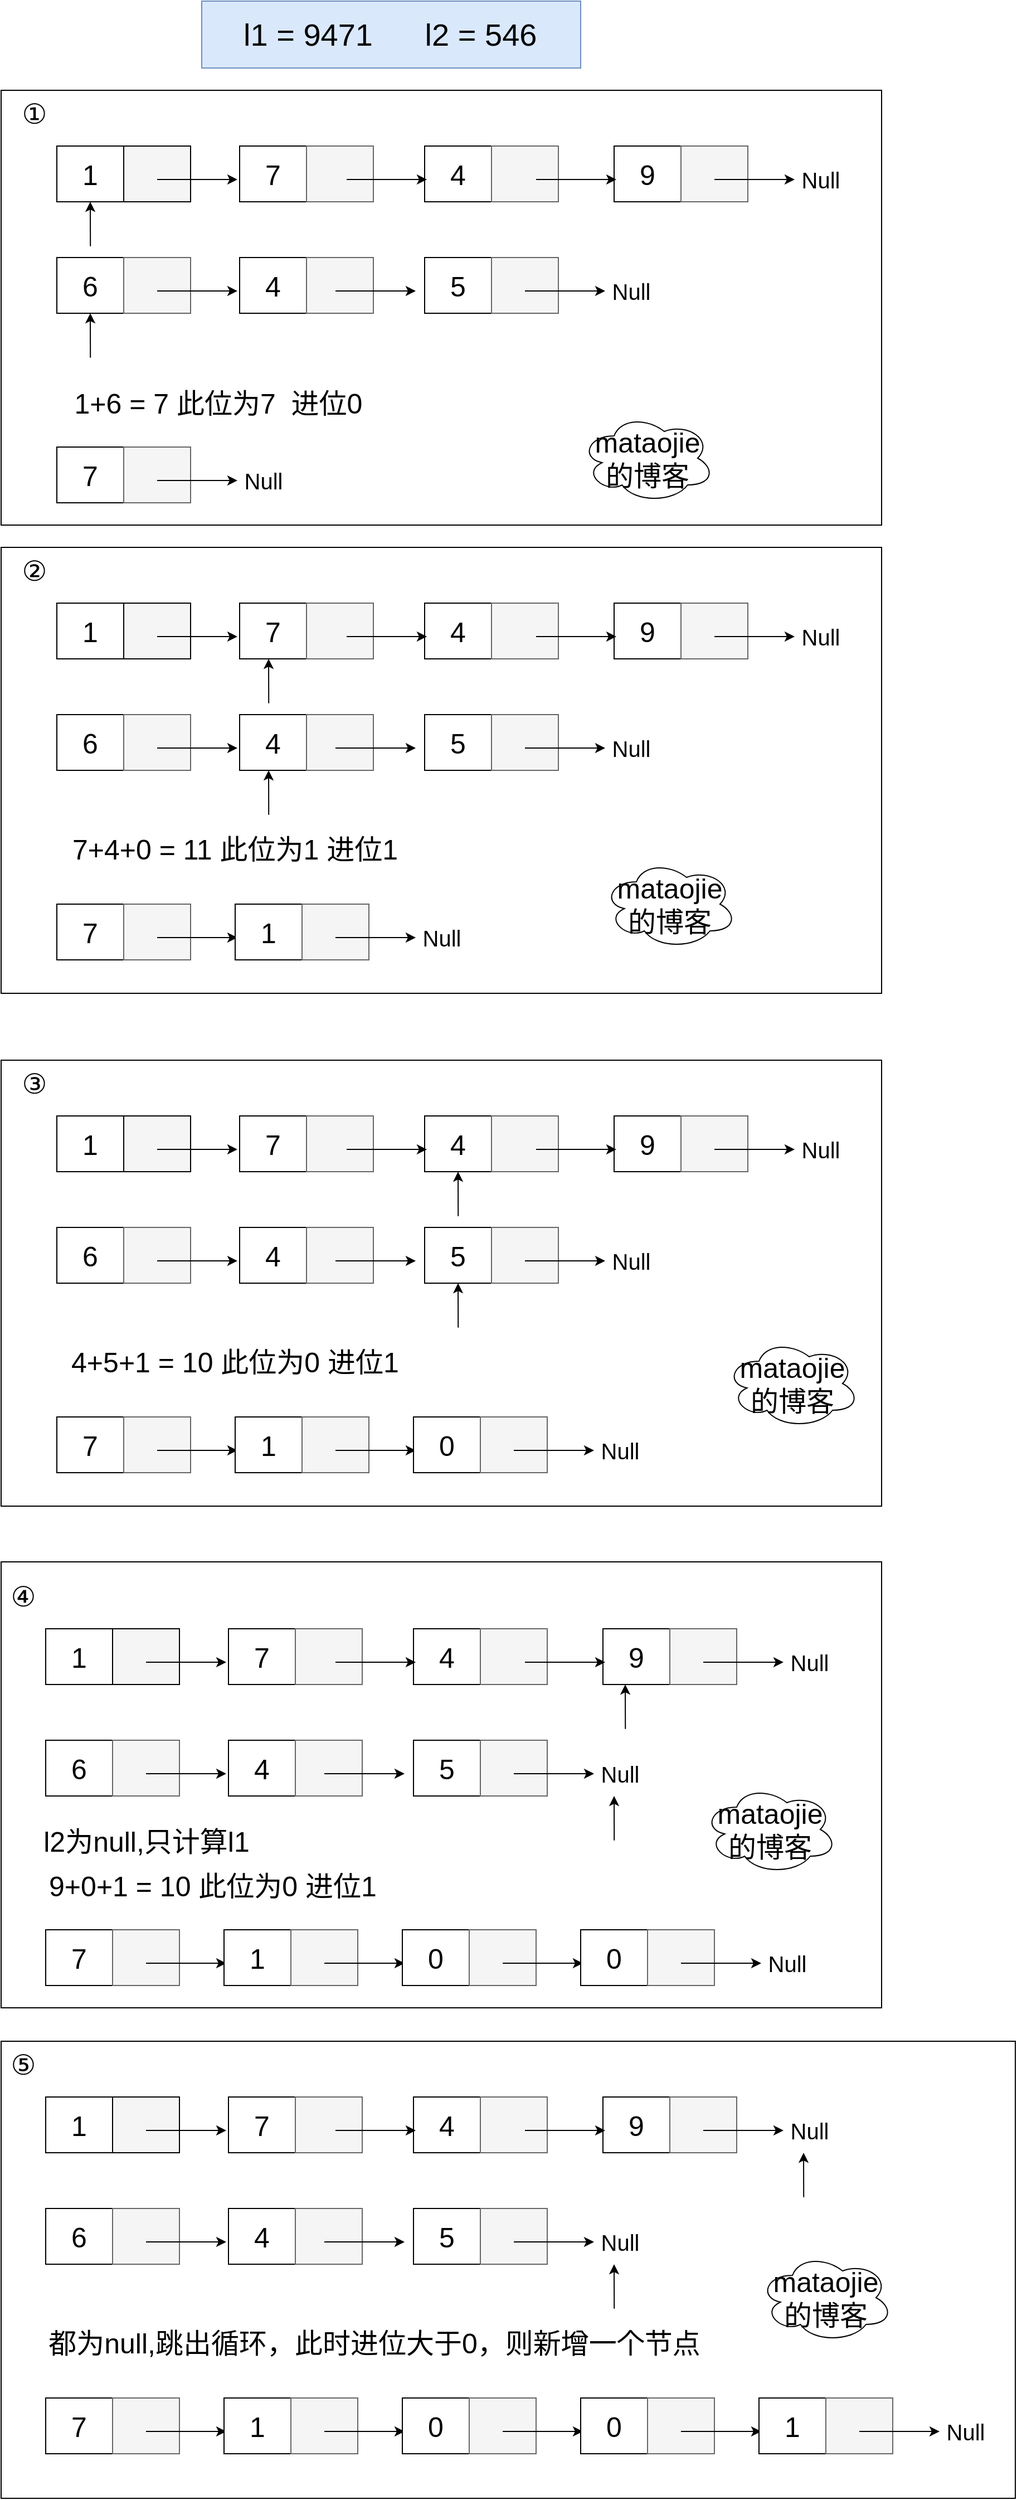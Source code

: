 <mxfile version="15.3.8" type="device"><diagram id="4VZhQ9QQy2EYU99BAOE1" name="第 1 页"><mxGraphModel dx="1733" dy="987" grid="1" gridSize="10" guides="0" tooltips="1" connect="0" arrows="0" fold="1" page="1" pageScale="1" pageWidth="827" pageHeight="1169" math="0" shadow="0"><root><mxCell id="0"/><mxCell id="1" parent="0"/><mxCell id="pgHsx_4q1fs9f4f20oU_-303" value="" style="rounded=0;whiteSpace=wrap;html=1;shadow=0;fontSize=25;strokeColor=#6c8ebf;fillColor=#dae8fc;" vertex="1" parent="1"><mxGeometry x="260" y="70" width="340" height="60" as="geometry"/></mxCell><mxCell id="pgHsx_4q1fs9f4f20oU_-301" value="" style="rounded=0;whiteSpace=wrap;html=1;shadow=0;fontSize=25;strokeColor=default;" vertex="1" parent="1"><mxGeometry x="80" y="1900" width="910" height="410" as="geometry"/></mxCell><mxCell id="pgHsx_4q1fs9f4f20oU_-300" value="" style="rounded=0;whiteSpace=wrap;html=1;shadow=0;fontSize=25;strokeColor=default;" vertex="1" parent="1"><mxGeometry x="80" y="1470" width="790" height="400" as="geometry"/></mxCell><mxCell id="pgHsx_4q1fs9f4f20oU_-298" value="" style="rounded=0;whiteSpace=wrap;html=1;shadow=0;fontSize=25;strokeColor=default;" vertex="1" parent="1"><mxGeometry x="80" y="1020" width="790" height="400" as="geometry"/></mxCell><mxCell id="pgHsx_4q1fs9f4f20oU_-297" value="" style="rounded=0;whiteSpace=wrap;html=1;shadow=0;fontSize=25;strokeColor=default;" vertex="1" parent="1"><mxGeometry x="80" y="560" width="790" height="400" as="geometry"/></mxCell><mxCell id="pgHsx_4q1fs9f4f20oU_-296" value="" style="rounded=0;whiteSpace=wrap;html=1;shadow=0;fontSize=25;strokeColor=default;" vertex="1" parent="1"><mxGeometry x="80" y="150" width="790" height="390" as="geometry"/></mxCell><mxCell id="pgHsx_4q1fs9f4f20oU_-2" value="" style="rounded=0;whiteSpace=wrap;html=1;fillColor=#f5f5f5;strokeColor=default;fontColor=#333333;shadow=0;fontSize=25;" vertex="1" parent="1"><mxGeometry x="190" y="200" width="60" height="50" as="geometry"/></mxCell><mxCell id="pgHsx_4q1fs9f4f20oU_-1" value="1" style="rounded=0;whiteSpace=wrap;html=1;fontSize=25;" vertex="1" parent="1"><mxGeometry x="130" y="200" width="60" height="50" as="geometry"/></mxCell><mxCell id="pgHsx_4q1fs9f4f20oU_-5" value="4" style="rounded=0;whiteSpace=wrap;html=1;fontSize=25;" vertex="1" parent="1"><mxGeometry x="460" y="200" width="60" height="50" as="geometry"/></mxCell><mxCell id="pgHsx_4q1fs9f4f20oU_-6" value="" style="rounded=0;whiteSpace=wrap;html=1;fillColor=#f5f5f5;strokeColor=#666666;fontColor=#333333;fontSize=25;" vertex="1" parent="1"><mxGeometry x="520" y="200" width="60" height="50" as="geometry"/></mxCell><mxCell id="pgHsx_4q1fs9f4f20oU_-7" value="7" style="rounded=0;whiteSpace=wrap;html=1;fontSize=25;" vertex="1" parent="1"><mxGeometry x="294" y="200" width="60" height="50" as="geometry"/></mxCell><mxCell id="pgHsx_4q1fs9f4f20oU_-8" value="" style="rounded=0;whiteSpace=wrap;html=1;fillColor=#f5f5f5;strokeColor=#666666;fontColor=#333333;fontSize=25;" vertex="1" parent="1"><mxGeometry x="354" y="200" width="60" height="50" as="geometry"/></mxCell><mxCell id="pgHsx_4q1fs9f4f20oU_-9" value="6" style="rounded=0;whiteSpace=wrap;html=1;fontSize=25;" vertex="1" parent="1"><mxGeometry x="130" y="300" width="60" height="50" as="geometry"/></mxCell><mxCell id="pgHsx_4q1fs9f4f20oU_-10" value="" style="rounded=0;whiteSpace=wrap;html=1;fillColor=#f5f5f5;strokeColor=#666666;fontColor=#333333;fontSize=25;" vertex="1" parent="1"><mxGeometry x="190" y="300" width="60" height="50" as="geometry"/></mxCell><mxCell id="pgHsx_4q1fs9f4f20oU_-11" value="4" style="rounded=0;whiteSpace=wrap;html=1;fontSize=25;" vertex="1" parent="1"><mxGeometry x="294" y="300" width="60" height="50" as="geometry"/></mxCell><mxCell id="pgHsx_4q1fs9f4f20oU_-12" value="" style="rounded=0;whiteSpace=wrap;html=1;fillColor=#f5f5f5;strokeColor=#666666;fontColor=#333333;fontSize=25;" vertex="1" parent="1"><mxGeometry x="354" y="300" width="60" height="50" as="geometry"/></mxCell><mxCell id="pgHsx_4q1fs9f4f20oU_-13" value="5" style="rounded=0;whiteSpace=wrap;html=1;fontSize=25;" vertex="1" parent="1"><mxGeometry x="460" y="300" width="60" height="50" as="geometry"/></mxCell><mxCell id="pgHsx_4q1fs9f4f20oU_-14" value="" style="rounded=0;whiteSpace=wrap;html=1;fillColor=#f5f5f5;strokeColor=#666666;fontColor=#333333;fontSize=25;" vertex="1" parent="1"><mxGeometry x="520" y="300" width="60" height="50" as="geometry"/></mxCell><mxCell id="pgHsx_4q1fs9f4f20oU_-15" value="&lt;font style=&quot;font-size: 25px&quot;&gt;9&lt;/font&gt;" style="rounded=0;whiteSpace=wrap;html=1;" vertex="1" parent="1"><mxGeometry x="630" y="200" width="60" height="50" as="geometry"/></mxCell><mxCell id="pgHsx_4q1fs9f4f20oU_-16" value="" style="rounded=0;whiteSpace=wrap;html=1;fillColor=#f5f5f5;strokeColor=#666666;fontColor=#333333;" vertex="1" parent="1"><mxGeometry x="690" y="200" width="60" height="50" as="geometry"/></mxCell><mxCell id="pgHsx_4q1fs9f4f20oU_-17" value="&lt;font style=&quot;font-size: 28px&quot;&gt;l1 = 9471&lt;/font&gt;" style="text;html=1;align=center;verticalAlign=middle;resizable=0;points=[];autosize=1;strokeColor=none;fillColor=none;" vertex="1" parent="1"><mxGeometry x="290" y="90" width="130" height="20" as="geometry"/></mxCell><mxCell id="pgHsx_4q1fs9f4f20oU_-18" value="&lt;font style=&quot;font-size: 28px&quot;&gt;l2 = 546&lt;/font&gt;" style="text;html=1;align=center;verticalAlign=middle;resizable=0;points=[];autosize=1;strokeColor=none;fillColor=none;" vertex="1" parent="1"><mxGeometry x="450" y="90" width="120" height="20" as="geometry"/></mxCell><mxCell id="pgHsx_4q1fs9f4f20oU_-24" value="" style="endArrow=classic;html=1;fontSize=25;" edge="1" parent="1"><mxGeometry width="50" height="50" relative="1" as="geometry"><mxPoint x="220" y="230" as="sourcePoint"/><mxPoint x="292" y="230" as="targetPoint"/><Array as="points"/></mxGeometry></mxCell><mxCell id="pgHsx_4q1fs9f4f20oU_-26" value="" style="endArrow=classic;html=1;fontSize=25;" edge="1" parent="1"><mxGeometry width="50" height="50" relative="1" as="geometry"><mxPoint x="390" y="230" as="sourcePoint"/><mxPoint x="462" y="230" as="targetPoint"/><Array as="points"/></mxGeometry></mxCell><mxCell id="pgHsx_4q1fs9f4f20oU_-27" value="" style="endArrow=classic;html=1;" edge="1" parent="1"><mxGeometry width="50" height="50" relative="1" as="geometry"><mxPoint x="560" y="230" as="sourcePoint"/><mxPoint x="632" y="230" as="targetPoint"/><Array as="points"/></mxGeometry></mxCell><mxCell id="pgHsx_4q1fs9f4f20oU_-29" value="" style="endArrow=classic;html=1;fontSize=25;" edge="1" parent="1"><mxGeometry width="50" height="50" relative="1" as="geometry"><mxPoint x="220" y="330" as="sourcePoint"/><mxPoint x="292" y="330" as="targetPoint"/><Array as="points"/></mxGeometry></mxCell><mxCell id="pgHsx_4q1fs9f4f20oU_-30" value="" style="endArrow=classic;html=1;fontSize=25;" edge="1" parent="1"><mxGeometry width="50" height="50" relative="1" as="geometry"><mxPoint x="380" y="330" as="sourcePoint"/><mxPoint x="452" y="330" as="targetPoint"/><Array as="points"/></mxGeometry></mxCell><mxCell id="pgHsx_4q1fs9f4f20oU_-31" value="" style="endArrow=classic;html=1;" edge="1" parent="1"><mxGeometry width="50" height="50" relative="1" as="geometry"><mxPoint x="720" y="230" as="sourcePoint"/><mxPoint x="792" y="230" as="targetPoint"/><Array as="points"/></mxGeometry></mxCell><mxCell id="pgHsx_4q1fs9f4f20oU_-32" value="" style="endArrow=classic;html=1;" edge="1" parent="1"><mxGeometry width="50" height="50" relative="1" as="geometry"><mxPoint x="550" y="330" as="sourcePoint"/><mxPoint x="622" y="330" as="targetPoint"/><Array as="points"/></mxGeometry></mxCell><mxCell id="pgHsx_4q1fs9f4f20oU_-33" value="&lt;span style=&quot;font-size: 20px&quot;&gt;Null&lt;/span&gt;" style="text;html=1;align=center;verticalAlign=middle;resizable=0;points=[];autosize=1;strokeColor=none;fillColor=none;" vertex="1" parent="1"><mxGeometry x="790" y="220" width="50" height="20" as="geometry"/></mxCell><mxCell id="pgHsx_4q1fs9f4f20oU_-34" value="&lt;span style=&quot;font-size: 20px&quot;&gt;Null&lt;/span&gt;" style="text;html=1;align=center;verticalAlign=middle;resizable=0;points=[];autosize=1;strokeColor=none;fillColor=none;" vertex="1" parent="1"><mxGeometry x="620" y="320" width="50" height="20" as="geometry"/></mxCell><mxCell id="pgHsx_4q1fs9f4f20oU_-89" value="①" style="text;html=1;strokeColor=none;fillColor=none;align=center;verticalAlign=middle;whiteSpace=wrap;rounded=0;shadow=0;fontSize=25;" vertex="1" parent="1"><mxGeometry x="90" y="160" width="40" height="20" as="geometry"/></mxCell><mxCell id="pgHsx_4q1fs9f4f20oU_-90" value="1+6 = 7 此位为7&amp;nbsp; 进位0" style="text;html=1;strokeColor=none;fillColor=none;align=center;verticalAlign=middle;whiteSpace=wrap;rounded=0;shadow=0;fontSize=25;" vertex="1" parent="1"><mxGeometry x="120" y="420" width="310" height="20" as="geometry"/></mxCell><mxCell id="pgHsx_4q1fs9f4f20oU_-95" value="&lt;span style=&quot;color: rgba(0 , 0 , 0 , 0) ; font-family: monospace ; font-size: 0px&quot;&gt;%3CmxGraphModel%3E%3Croot%3E%3CmxCell%20id%3D%220%22%2F%3E%3CmxCell%20id%3D%221%22%20parent%3D%220%22%2F%3E%3CmxCell%20id%3D%222%22%20value%3D%22%22%20style%3D%22endArrow%3Dclassic%3Bhtml%3D1%3BfontSize%3D25%3BentryX%3D0.398%3BentryY%3D1.002%3BentryDx%3D0%3BentryDy%3D0%3BentryPerimeter%3D0%3B%22%20edge%3D%221%22%20parent%3D%221%22%3E%3CmxGeometry%20width%3D%2250%22%20height%3D%2250%22%20relative%3D%221%22%20as%3D%22geometry%22%3E%3CmxPoint%20x%3D%22154%22%20y%3D%22290%22%20as%3D%22sourcePoint%22%2F%3E%3CmxPoint%20x%3D%22153.88%22%20y%3D%22250.1%22%20as%3D%22targetPoint%22%2F%3E%3CArray%20as%3D%22points%22%2F%3E%3C%2FmxGeometry%3E%3C%2FmxCell%3E%3C%2Froot%3E%3C%2FmxGraphModel%3E&lt;/span&gt;&lt;span style=&quot;color: rgba(0 , 0 , 0 , 0) ; font-family: monospace ; font-size: 0px&quot;&gt;%3CmxGraphModel%3E%3Croot%3E%3CmxCell%20id%3D%220%22%2F%3E%3CmxCell%20id%3D%221%22%20parent%3D%220%22%2F%3E%3CmxCell%20id%3D%222%22%20value%3D%22%22%20style%3D%22endArrow%3Dclassic%3Bhtml%3D1%3BfontSize%3D25%3BentryX%3D0.398%3BentryY%3D1.002%3BentryDx%3D0%3BentryDy%3D0%3BentryPerimeter%3D0%3B%22%20edge%3D%221%22%20parent%3D%221%22%3E%3CmxGeometry%20width%3D%2250%22%20height%3D%2250%22%20relative%3D%221%22%20as%3D%22geometry%22%3E%3CmxPoint%20x%3D%22154%22%20y%3D%22290%22%20as%3D%22sourcePoint%22%2F%3E%3CmxPoint%20x%3D%22153.88%22%20y%3D%22250.1%22%20as%3D%22targetPoint%22%2F%3E%3CArray%20as%3D%22points%22%2F%3E%3C%2FmxGeometry%3E%3C%2FmxCell%3E%3C%2Froot%3E%3C%2FmxGraphModel%3E&lt;/span&gt;" style="text;html=1;align=center;verticalAlign=middle;resizable=0;points=[];autosize=1;strokeColor=none;fillColor=none;fontSize=25;" vertex="1" parent="1"><mxGeometry x="210" y="770" width="20" height="40" as="geometry"/></mxCell><mxCell id="pgHsx_4q1fs9f4f20oU_-96" value="" style="endArrow=classic;html=1;fontSize=25;entryX=0.398;entryY=1.002;entryDx=0;entryDy=0;entryPerimeter=0;" edge="1" parent="1"><mxGeometry width="50" height="50" relative="1" as="geometry"><mxPoint x="160.12" y="389.9" as="sourcePoint"/><mxPoint x="160.0" y="350.0" as="targetPoint"/><Array as="points"/></mxGeometry></mxCell><mxCell id="pgHsx_4q1fs9f4f20oU_-97" value="" style="endArrow=classic;html=1;fontSize=25;entryX=0.398;entryY=1.002;entryDx=0;entryDy=0;entryPerimeter=0;" edge="1" parent="1"><mxGeometry width="50" height="50" relative="1" as="geometry"><mxPoint x="160.12" y="289.9" as="sourcePoint"/><mxPoint x="160.0" y="250.0" as="targetPoint"/><Array as="points"/></mxGeometry></mxCell><mxCell id="pgHsx_4q1fs9f4f20oU_-98" value="7" style="rounded=0;whiteSpace=wrap;html=1;shadow=0;fontSize=25;strokeColor=default;" vertex="1" parent="1"><mxGeometry x="130" y="470" width="60" height="50" as="geometry"/></mxCell><mxCell id="pgHsx_4q1fs9f4f20oU_-99" value="" style="rounded=0;whiteSpace=wrap;html=1;fillColor=#f5f5f5;strokeColor=#666666;fontColor=#333333;shadow=0;fontSize=25;" vertex="1" parent="1"><mxGeometry x="190" y="470" width="60" height="50" as="geometry"/></mxCell><mxCell id="pgHsx_4q1fs9f4f20oU_-100" value="" style="endArrow=classic;html=1;fontSize=25;" edge="1" parent="1"><mxGeometry width="50" height="50" relative="1" as="geometry"><mxPoint x="220.0" y="500" as="sourcePoint"/><mxPoint x="292" y="500" as="targetPoint"/><Array as="points"/></mxGeometry></mxCell><mxCell id="pgHsx_4q1fs9f4f20oU_-101" value="&lt;span style=&quot;font-size: 20px&quot;&gt;Null&lt;/span&gt;" style="text;html=1;align=center;verticalAlign=middle;resizable=0;points=[];autosize=1;strokeColor=none;fillColor=none;" vertex="1" parent="1"><mxGeometry x="290" y="490" width="50" height="20" as="geometry"/></mxCell><mxCell id="pgHsx_4q1fs9f4f20oU_-134" value="" style="rounded=0;whiteSpace=wrap;html=1;fillColor=#f5f5f5;strokeColor=default;fontColor=#333333;shadow=0;fontSize=25;" vertex="1" parent="1"><mxGeometry x="190" y="610" width="60" height="50" as="geometry"/></mxCell><mxCell id="pgHsx_4q1fs9f4f20oU_-135" value="1" style="rounded=0;whiteSpace=wrap;html=1;fontSize=25;" vertex="1" parent="1"><mxGeometry x="130" y="610" width="60" height="50" as="geometry"/></mxCell><mxCell id="pgHsx_4q1fs9f4f20oU_-136" value="4" style="rounded=0;whiteSpace=wrap;html=1;fontSize=25;" vertex="1" parent="1"><mxGeometry x="460" y="610" width="60" height="50" as="geometry"/></mxCell><mxCell id="pgHsx_4q1fs9f4f20oU_-137" value="" style="rounded=0;whiteSpace=wrap;html=1;fillColor=#f5f5f5;strokeColor=#666666;fontColor=#333333;fontSize=25;" vertex="1" parent="1"><mxGeometry x="520" y="610" width="60" height="50" as="geometry"/></mxCell><mxCell id="pgHsx_4q1fs9f4f20oU_-138" value="7" style="rounded=0;whiteSpace=wrap;html=1;fontSize=25;" vertex="1" parent="1"><mxGeometry x="294" y="610" width="60" height="50" as="geometry"/></mxCell><mxCell id="pgHsx_4q1fs9f4f20oU_-139" value="" style="rounded=0;whiteSpace=wrap;html=1;fillColor=#f5f5f5;strokeColor=#666666;fontColor=#333333;fontSize=25;" vertex="1" parent="1"><mxGeometry x="354" y="610" width="60" height="50" as="geometry"/></mxCell><mxCell id="pgHsx_4q1fs9f4f20oU_-140" value="6" style="rounded=0;whiteSpace=wrap;html=1;fontSize=25;" vertex="1" parent="1"><mxGeometry x="130" y="710" width="60" height="50" as="geometry"/></mxCell><mxCell id="pgHsx_4q1fs9f4f20oU_-141" value="" style="rounded=0;whiteSpace=wrap;html=1;fillColor=#f5f5f5;strokeColor=#666666;fontColor=#333333;fontSize=25;" vertex="1" parent="1"><mxGeometry x="190" y="710" width="60" height="50" as="geometry"/></mxCell><mxCell id="pgHsx_4q1fs9f4f20oU_-142" value="4" style="rounded=0;whiteSpace=wrap;html=1;fontSize=25;" vertex="1" parent="1"><mxGeometry x="294" y="710" width="60" height="50" as="geometry"/></mxCell><mxCell id="pgHsx_4q1fs9f4f20oU_-143" value="" style="rounded=0;whiteSpace=wrap;html=1;fillColor=#f5f5f5;strokeColor=#666666;fontColor=#333333;fontSize=25;" vertex="1" parent="1"><mxGeometry x="354" y="710" width="60" height="50" as="geometry"/></mxCell><mxCell id="pgHsx_4q1fs9f4f20oU_-144" value="5" style="rounded=0;whiteSpace=wrap;html=1;fontSize=25;" vertex="1" parent="1"><mxGeometry x="460" y="710" width="60" height="50" as="geometry"/></mxCell><mxCell id="pgHsx_4q1fs9f4f20oU_-145" value="" style="rounded=0;whiteSpace=wrap;html=1;fillColor=#f5f5f5;strokeColor=#666666;fontColor=#333333;fontSize=25;" vertex="1" parent="1"><mxGeometry x="520" y="710" width="60" height="50" as="geometry"/></mxCell><mxCell id="pgHsx_4q1fs9f4f20oU_-146" value="&lt;font style=&quot;font-size: 25px&quot;&gt;9&lt;/font&gt;" style="rounded=0;whiteSpace=wrap;html=1;" vertex="1" parent="1"><mxGeometry x="630" y="610" width="60" height="50" as="geometry"/></mxCell><mxCell id="pgHsx_4q1fs9f4f20oU_-147" value="" style="rounded=0;whiteSpace=wrap;html=1;fillColor=#f5f5f5;strokeColor=#666666;fontColor=#333333;" vertex="1" parent="1"><mxGeometry x="690" y="610" width="60" height="50" as="geometry"/></mxCell><mxCell id="pgHsx_4q1fs9f4f20oU_-148" value="" style="endArrow=classic;html=1;fontSize=25;" edge="1" parent="1"><mxGeometry width="50" height="50" relative="1" as="geometry"><mxPoint x="220.0" y="640" as="sourcePoint"/><mxPoint x="292" y="640" as="targetPoint"/><Array as="points"/></mxGeometry></mxCell><mxCell id="pgHsx_4q1fs9f4f20oU_-149" value="" style="endArrow=classic;html=1;fontSize=25;" edge="1" parent="1"><mxGeometry width="50" height="50" relative="1" as="geometry"><mxPoint x="390.0" y="640" as="sourcePoint"/><mxPoint x="462" y="640" as="targetPoint"/><Array as="points"/></mxGeometry></mxCell><mxCell id="pgHsx_4q1fs9f4f20oU_-150" value="" style="endArrow=classic;html=1;" edge="1" parent="1"><mxGeometry width="50" height="50" relative="1" as="geometry"><mxPoint x="560.0" y="640" as="sourcePoint"/><mxPoint x="632" y="640" as="targetPoint"/><Array as="points"/></mxGeometry></mxCell><mxCell id="pgHsx_4q1fs9f4f20oU_-151" value="" style="endArrow=classic;html=1;fontSize=25;" edge="1" parent="1"><mxGeometry width="50" height="50" relative="1" as="geometry"><mxPoint x="220.0" y="740" as="sourcePoint"/><mxPoint x="292" y="740" as="targetPoint"/><Array as="points"/></mxGeometry></mxCell><mxCell id="pgHsx_4q1fs9f4f20oU_-152" value="" style="endArrow=classic;html=1;fontSize=25;" edge="1" parent="1"><mxGeometry width="50" height="50" relative="1" as="geometry"><mxPoint x="380.0" y="740" as="sourcePoint"/><mxPoint x="452" y="740" as="targetPoint"/><Array as="points"/></mxGeometry></mxCell><mxCell id="pgHsx_4q1fs9f4f20oU_-153" value="" style="endArrow=classic;html=1;" edge="1" parent="1"><mxGeometry width="50" height="50" relative="1" as="geometry"><mxPoint x="720" y="640" as="sourcePoint"/><mxPoint x="792" y="640" as="targetPoint"/><Array as="points"/></mxGeometry></mxCell><mxCell id="pgHsx_4q1fs9f4f20oU_-154" value="" style="endArrow=classic;html=1;" edge="1" parent="1"><mxGeometry width="50" height="50" relative="1" as="geometry"><mxPoint x="550.0" y="740" as="sourcePoint"/><mxPoint x="622" y="740" as="targetPoint"/><Array as="points"/></mxGeometry></mxCell><mxCell id="pgHsx_4q1fs9f4f20oU_-155" value="&lt;span style=&quot;font-size: 20px&quot;&gt;Null&lt;/span&gt;" style="text;html=1;align=center;verticalAlign=middle;resizable=0;points=[];autosize=1;strokeColor=none;fillColor=none;" vertex="1" parent="1"><mxGeometry x="790" y="630" width="50" height="20" as="geometry"/></mxCell><mxCell id="pgHsx_4q1fs9f4f20oU_-156" value="&lt;span style=&quot;font-size: 20px&quot;&gt;Null&lt;/span&gt;" style="text;html=1;align=center;verticalAlign=middle;resizable=0;points=[];autosize=1;strokeColor=none;fillColor=none;" vertex="1" parent="1"><mxGeometry x="620" y="730" width="50" height="20" as="geometry"/></mxCell><mxCell id="pgHsx_4q1fs9f4f20oU_-157" value="②" style="text;html=1;strokeColor=none;fillColor=none;align=center;verticalAlign=middle;whiteSpace=wrap;rounded=0;shadow=0;fontSize=25;" vertex="1" parent="1"><mxGeometry x="90" y="570" width="40" height="20" as="geometry"/></mxCell><mxCell id="pgHsx_4q1fs9f4f20oU_-158" value="7+4+0 = 11 此位为1 进位1" style="text;html=1;strokeColor=none;fillColor=none;align=center;verticalAlign=middle;whiteSpace=wrap;rounded=0;shadow=0;fontSize=25;" vertex="1" parent="1"><mxGeometry x="110" y="820" width="360" height="20" as="geometry"/></mxCell><mxCell id="pgHsx_4q1fs9f4f20oU_-159" value="" style="endArrow=classic;html=1;fontSize=25;entryX=0.398;entryY=1.002;entryDx=0;entryDy=0;entryPerimeter=0;" edge="1" parent="1"><mxGeometry width="50" height="50" relative="1" as="geometry"><mxPoint x="320.12" y="799.9" as="sourcePoint"/><mxPoint x="320.0" y="760" as="targetPoint"/><Array as="points"/></mxGeometry></mxCell><mxCell id="pgHsx_4q1fs9f4f20oU_-160" value="" style="endArrow=classic;html=1;fontSize=25;entryX=0.398;entryY=1.002;entryDx=0;entryDy=0;entryPerimeter=0;" edge="1" parent="1"><mxGeometry width="50" height="50" relative="1" as="geometry"><mxPoint x="320.12" y="699.9" as="sourcePoint"/><mxPoint x="320.0" y="660" as="targetPoint"/><Array as="points"/></mxGeometry></mxCell><mxCell id="pgHsx_4q1fs9f4f20oU_-161" value="7" style="rounded=0;whiteSpace=wrap;html=1;shadow=0;fontSize=25;strokeColor=default;" vertex="1" parent="1"><mxGeometry x="130" y="880" width="60" height="50" as="geometry"/></mxCell><mxCell id="pgHsx_4q1fs9f4f20oU_-162" value="" style="rounded=0;whiteSpace=wrap;html=1;fillColor=#f5f5f5;strokeColor=#666666;fontColor=#333333;shadow=0;fontSize=25;" vertex="1" parent="1"><mxGeometry x="190" y="880" width="60" height="50" as="geometry"/></mxCell><mxCell id="pgHsx_4q1fs9f4f20oU_-163" value="" style="endArrow=classic;html=1;fontSize=25;" edge="1" parent="1"><mxGeometry width="50" height="50" relative="1" as="geometry"><mxPoint x="220.0" y="910" as="sourcePoint"/><mxPoint x="292" y="910" as="targetPoint"/><Array as="points"/></mxGeometry></mxCell><mxCell id="pgHsx_4q1fs9f4f20oU_-165" value="1" style="rounded=0;whiteSpace=wrap;html=1;shadow=0;fontSize=25;strokeColor=default;" vertex="1" parent="1"><mxGeometry x="290" y="880" width="60" height="50" as="geometry"/></mxCell><mxCell id="pgHsx_4q1fs9f4f20oU_-166" value="" style="rounded=0;whiteSpace=wrap;html=1;fillColor=#f5f5f5;strokeColor=#666666;fontColor=#333333;shadow=0;fontSize=25;" vertex="1" parent="1"><mxGeometry x="350" y="880" width="60" height="50" as="geometry"/></mxCell><mxCell id="pgHsx_4q1fs9f4f20oU_-167" value="" style="endArrow=classic;html=1;" edge="1" parent="1"><mxGeometry width="50" height="50" relative="1" as="geometry"><mxPoint x="380" y="910.0" as="sourcePoint"/><mxPoint x="452" y="910.0" as="targetPoint"/><Array as="points"/></mxGeometry></mxCell><mxCell id="pgHsx_4q1fs9f4f20oU_-168" value="&lt;span style=&quot;font-size: 20px&quot;&gt;Null&lt;/span&gt;" style="text;html=1;align=center;verticalAlign=middle;resizable=0;points=[];autosize=1;strokeColor=none;fillColor=none;" vertex="1" parent="1"><mxGeometry x="450" y="900" width="50" height="20" as="geometry"/></mxCell><mxCell id="pgHsx_4q1fs9f4f20oU_-169" value="&lt;span style=&quot;color: rgba(0 , 0 , 0 , 0) ; font-family: monospace ; font-size: 0px&quot;&gt;%3CmxGraphModel%3E%3Croot%3E%3CmxCell%20id%3D%220%22%2F%3E%3CmxCell%20id%3D%221%22%20parent%3D%220%22%2F%3E%3CmxCell%20id%3D%222%22%20value%3D%22%22%20style%3D%22endArrow%3Dclassic%3Bhtml%3D1%3BfontSize%3D25%3BentryX%3D0.398%3BentryY%3D1.002%3BentryDx%3D0%3BentryDy%3D0%3BentryPerimeter%3D0%3B%22%20edge%3D%221%22%20parent%3D%221%22%3E%3CmxGeometry%20width%3D%2250%22%20height%3D%2250%22%20relative%3D%221%22%20as%3D%22geometry%22%3E%3CmxPoint%20x%3D%22154%22%20y%3D%22290%22%20as%3D%22sourcePoint%22%2F%3E%3CmxPoint%20x%3D%22153.88%22%20y%3D%22250.1%22%20as%3D%22targetPoint%22%2F%3E%3CArray%20as%3D%22points%22%2F%3E%3C%2FmxGeometry%3E%3C%2FmxCell%3E%3C%2Froot%3E%3C%2FmxGraphModel%3E&lt;/span&gt;&lt;span style=&quot;color: rgba(0 , 0 , 0 , 0) ; font-family: monospace ; font-size: 0px&quot;&gt;%3CmxGraphModel%3E%3Croot%3E%3CmxCell%20id%3D%220%22%2F%3E%3CmxCell%20id%3D%221%22%20parent%3D%220%22%2F%3E%3CmxCell%20id%3D%222%22%20value%3D%22%22%20style%3D%22endArrow%3Dclassic%3Bhtml%3D1%3BfontSize%3D25%3BentryX%3D0.398%3BentryY%3D1.002%3BentryDx%3D0%3BentryDy%3D0%3BentryPerimeter%3D0%3B%22%20edge%3D%221%22%20parent%3D%221%22%3E%3CmxGeometry%20width%3D%2250%22%20height%3D%2250%22%20relative%3D%221%22%20as%3D%22geometry%22%3E%3CmxPoint%20x%3D%22154%22%20y%3D%22290%22%20as%3D%22sourcePoint%22%2F%3E%3CmxPoint%20x%3D%22153.88%22%20y%3D%22250.1%22%20as%3D%22targetPoint%22%2F%3E%3CArray%20as%3D%22points%22%2F%3E%3C%2FmxGeometry%3E%3C%2FmxCell%3E%3C%2Froot%3E%3C%2FmxGraphModel%3E&lt;/span&gt;" style="text;html=1;align=center;verticalAlign=middle;resizable=0;points=[];autosize=1;strokeColor=none;fillColor=none;fontSize=25;" vertex="1" parent="1"><mxGeometry x="210" y="1230" width="20" height="40" as="geometry"/></mxCell><mxCell id="pgHsx_4q1fs9f4f20oU_-170" value="" style="rounded=0;whiteSpace=wrap;html=1;fillColor=#f5f5f5;strokeColor=default;fontColor=#333333;shadow=0;fontSize=25;" vertex="1" parent="1"><mxGeometry x="190" y="1070" width="60" height="50" as="geometry"/></mxCell><mxCell id="pgHsx_4q1fs9f4f20oU_-171" value="1" style="rounded=0;whiteSpace=wrap;html=1;fontSize=25;" vertex="1" parent="1"><mxGeometry x="130" y="1070" width="60" height="50" as="geometry"/></mxCell><mxCell id="pgHsx_4q1fs9f4f20oU_-172" value="4" style="rounded=0;whiteSpace=wrap;html=1;fontSize=25;" vertex="1" parent="1"><mxGeometry x="460" y="1070" width="60" height="50" as="geometry"/></mxCell><mxCell id="pgHsx_4q1fs9f4f20oU_-173" value="" style="rounded=0;whiteSpace=wrap;html=1;fillColor=#f5f5f5;strokeColor=#666666;fontColor=#333333;fontSize=25;" vertex="1" parent="1"><mxGeometry x="520" y="1070" width="60" height="50" as="geometry"/></mxCell><mxCell id="pgHsx_4q1fs9f4f20oU_-174" value="7" style="rounded=0;whiteSpace=wrap;html=1;fontSize=25;" vertex="1" parent="1"><mxGeometry x="294" y="1070" width="60" height="50" as="geometry"/></mxCell><mxCell id="pgHsx_4q1fs9f4f20oU_-175" value="" style="rounded=0;whiteSpace=wrap;html=1;fillColor=#f5f5f5;strokeColor=#666666;fontColor=#333333;fontSize=25;" vertex="1" parent="1"><mxGeometry x="354" y="1070" width="60" height="50" as="geometry"/></mxCell><mxCell id="pgHsx_4q1fs9f4f20oU_-176" value="6" style="rounded=0;whiteSpace=wrap;html=1;fontSize=25;" vertex="1" parent="1"><mxGeometry x="130" y="1170" width="60" height="50" as="geometry"/></mxCell><mxCell id="pgHsx_4q1fs9f4f20oU_-177" value="" style="rounded=0;whiteSpace=wrap;html=1;fillColor=#f5f5f5;strokeColor=#666666;fontColor=#333333;fontSize=25;" vertex="1" parent="1"><mxGeometry x="190" y="1170" width="60" height="50" as="geometry"/></mxCell><mxCell id="pgHsx_4q1fs9f4f20oU_-178" value="4" style="rounded=0;whiteSpace=wrap;html=1;fontSize=25;" vertex="1" parent="1"><mxGeometry x="294" y="1170" width="60" height="50" as="geometry"/></mxCell><mxCell id="pgHsx_4q1fs9f4f20oU_-179" value="" style="rounded=0;whiteSpace=wrap;html=1;fillColor=#f5f5f5;strokeColor=#666666;fontColor=#333333;fontSize=25;" vertex="1" parent="1"><mxGeometry x="354" y="1170" width="60" height="50" as="geometry"/></mxCell><mxCell id="pgHsx_4q1fs9f4f20oU_-180" value="5" style="rounded=0;whiteSpace=wrap;html=1;fontSize=25;" vertex="1" parent="1"><mxGeometry x="460" y="1170" width="60" height="50" as="geometry"/></mxCell><mxCell id="pgHsx_4q1fs9f4f20oU_-181" value="" style="rounded=0;whiteSpace=wrap;html=1;fillColor=#f5f5f5;strokeColor=#666666;fontColor=#333333;fontSize=25;" vertex="1" parent="1"><mxGeometry x="520" y="1170" width="60" height="50" as="geometry"/></mxCell><mxCell id="pgHsx_4q1fs9f4f20oU_-182" value="&lt;font style=&quot;font-size: 25px&quot;&gt;9&lt;/font&gt;" style="rounded=0;whiteSpace=wrap;html=1;" vertex="1" parent="1"><mxGeometry x="630" y="1070" width="60" height="50" as="geometry"/></mxCell><mxCell id="pgHsx_4q1fs9f4f20oU_-183" value="" style="rounded=0;whiteSpace=wrap;html=1;fillColor=#f5f5f5;strokeColor=#666666;fontColor=#333333;" vertex="1" parent="1"><mxGeometry x="690" y="1070" width="60" height="50" as="geometry"/></mxCell><mxCell id="pgHsx_4q1fs9f4f20oU_-184" value="" style="endArrow=classic;html=1;fontSize=25;" edge="1" parent="1"><mxGeometry width="50" height="50" relative="1" as="geometry"><mxPoint x="220.0" y="1100" as="sourcePoint"/><mxPoint x="292" y="1100" as="targetPoint"/><Array as="points"/></mxGeometry></mxCell><mxCell id="pgHsx_4q1fs9f4f20oU_-185" value="" style="endArrow=classic;html=1;fontSize=25;" edge="1" parent="1"><mxGeometry width="50" height="50" relative="1" as="geometry"><mxPoint x="390" y="1100" as="sourcePoint"/><mxPoint x="462" y="1100" as="targetPoint"/><Array as="points"/></mxGeometry></mxCell><mxCell id="pgHsx_4q1fs9f4f20oU_-186" value="" style="endArrow=classic;html=1;" edge="1" parent="1"><mxGeometry width="50" height="50" relative="1" as="geometry"><mxPoint x="560" y="1100" as="sourcePoint"/><mxPoint x="632" y="1100" as="targetPoint"/><Array as="points"/></mxGeometry></mxCell><mxCell id="pgHsx_4q1fs9f4f20oU_-187" value="" style="endArrow=classic;html=1;fontSize=25;" edge="1" parent="1"><mxGeometry width="50" height="50" relative="1" as="geometry"><mxPoint x="220.0" y="1200.0" as="sourcePoint"/><mxPoint x="292" y="1200.0" as="targetPoint"/><Array as="points"/></mxGeometry></mxCell><mxCell id="pgHsx_4q1fs9f4f20oU_-188" value="" style="endArrow=classic;html=1;fontSize=25;" edge="1" parent="1"><mxGeometry width="50" height="50" relative="1" as="geometry"><mxPoint x="380" y="1200.0" as="sourcePoint"/><mxPoint x="452" y="1200.0" as="targetPoint"/><Array as="points"/></mxGeometry></mxCell><mxCell id="pgHsx_4q1fs9f4f20oU_-189" value="" style="endArrow=classic;html=1;" edge="1" parent="1"><mxGeometry width="50" height="50" relative="1" as="geometry"><mxPoint x="720" y="1100" as="sourcePoint"/><mxPoint x="792" y="1100" as="targetPoint"/><Array as="points"/></mxGeometry></mxCell><mxCell id="pgHsx_4q1fs9f4f20oU_-190" value="" style="endArrow=classic;html=1;" edge="1" parent="1"><mxGeometry width="50" height="50" relative="1" as="geometry"><mxPoint x="550" y="1200.0" as="sourcePoint"/><mxPoint x="622" y="1200.0" as="targetPoint"/><Array as="points"/></mxGeometry></mxCell><mxCell id="pgHsx_4q1fs9f4f20oU_-191" value="&lt;span style=&quot;font-size: 20px&quot;&gt;Null&lt;/span&gt;" style="text;html=1;align=center;verticalAlign=middle;resizable=0;points=[];autosize=1;strokeColor=none;fillColor=none;" vertex="1" parent="1"><mxGeometry x="790" y="1090" width="50" height="20" as="geometry"/></mxCell><mxCell id="pgHsx_4q1fs9f4f20oU_-192" value="&lt;span style=&quot;font-size: 20px&quot;&gt;Null&lt;/span&gt;" style="text;html=1;align=center;verticalAlign=middle;resizable=0;points=[];autosize=1;strokeColor=none;fillColor=none;" vertex="1" parent="1"><mxGeometry x="620" y="1190" width="50" height="20" as="geometry"/></mxCell><mxCell id="pgHsx_4q1fs9f4f20oU_-193" value="③" style="text;html=1;strokeColor=none;fillColor=none;align=center;verticalAlign=middle;whiteSpace=wrap;rounded=0;shadow=0;fontSize=25;" vertex="1" parent="1"><mxGeometry x="90" y="1030" width="40" height="20" as="geometry"/></mxCell><mxCell id="pgHsx_4q1fs9f4f20oU_-194" value="4+5+1 = 10 此位为0 进位1" style="text;html=1;strokeColor=none;fillColor=none;align=center;verticalAlign=middle;whiteSpace=wrap;rounded=0;shadow=0;fontSize=25;" vertex="1" parent="1"><mxGeometry x="110" y="1280" width="360" height="20" as="geometry"/></mxCell><mxCell id="pgHsx_4q1fs9f4f20oU_-195" value="" style="endArrow=classic;html=1;fontSize=25;entryX=0.398;entryY=1.002;entryDx=0;entryDy=0;entryPerimeter=0;" edge="1" parent="1"><mxGeometry width="50" height="50" relative="1" as="geometry"><mxPoint x="490.12" y="1259.9" as="sourcePoint"/><mxPoint x="490" y="1220.0" as="targetPoint"/><Array as="points"/></mxGeometry></mxCell><mxCell id="pgHsx_4q1fs9f4f20oU_-196" value="" style="endArrow=classic;html=1;fontSize=25;entryX=0.398;entryY=1.002;entryDx=0;entryDy=0;entryPerimeter=0;" edge="1" parent="1"><mxGeometry width="50" height="50" relative="1" as="geometry"><mxPoint x="490.12" y="1159.9" as="sourcePoint"/><mxPoint x="490" y="1120" as="targetPoint"/><Array as="points"/></mxGeometry></mxCell><mxCell id="pgHsx_4q1fs9f4f20oU_-197" value="7" style="rounded=0;whiteSpace=wrap;html=1;shadow=0;fontSize=25;strokeColor=default;" vertex="1" parent="1"><mxGeometry x="130" y="1340" width="60" height="50" as="geometry"/></mxCell><mxCell id="pgHsx_4q1fs9f4f20oU_-198" value="" style="rounded=0;whiteSpace=wrap;html=1;fillColor=#f5f5f5;strokeColor=#666666;fontColor=#333333;shadow=0;fontSize=25;" vertex="1" parent="1"><mxGeometry x="190" y="1340" width="60" height="50" as="geometry"/></mxCell><mxCell id="pgHsx_4q1fs9f4f20oU_-199" value="" style="endArrow=classic;html=1;fontSize=25;" edge="1" parent="1"><mxGeometry width="50" height="50" relative="1" as="geometry"><mxPoint x="220.0" y="1370.0" as="sourcePoint"/><mxPoint x="292" y="1370.0" as="targetPoint"/><Array as="points"/></mxGeometry></mxCell><mxCell id="pgHsx_4q1fs9f4f20oU_-200" value="1" style="rounded=0;whiteSpace=wrap;html=1;shadow=0;fontSize=25;strokeColor=default;" vertex="1" parent="1"><mxGeometry x="290" y="1340" width="60" height="50" as="geometry"/></mxCell><mxCell id="pgHsx_4q1fs9f4f20oU_-201" value="" style="rounded=0;whiteSpace=wrap;html=1;fillColor=#f5f5f5;strokeColor=#666666;fontColor=#333333;shadow=0;fontSize=25;" vertex="1" parent="1"><mxGeometry x="350" y="1340" width="60" height="50" as="geometry"/></mxCell><mxCell id="pgHsx_4q1fs9f4f20oU_-202" value="" style="endArrow=classic;html=1;" edge="1" parent="1"><mxGeometry width="50" height="50" relative="1" as="geometry"><mxPoint x="380" y="1370.0" as="sourcePoint"/><mxPoint x="452" y="1370.0" as="targetPoint"/><Array as="points"/></mxGeometry></mxCell><mxCell id="pgHsx_4q1fs9f4f20oU_-204" value="0" style="rounded=0;whiteSpace=wrap;html=1;shadow=0;fontSize=25;strokeColor=default;" vertex="1" parent="1"><mxGeometry x="450" y="1340" width="60" height="50" as="geometry"/></mxCell><mxCell id="pgHsx_4q1fs9f4f20oU_-205" value="" style="rounded=0;whiteSpace=wrap;html=1;fillColor=#f5f5f5;strokeColor=#666666;fontColor=#333333;shadow=0;fontSize=25;" vertex="1" parent="1"><mxGeometry x="510" y="1340" width="60" height="50" as="geometry"/></mxCell><mxCell id="pgHsx_4q1fs9f4f20oU_-206" value="" style="endArrow=classic;html=1;" edge="1" parent="1"><mxGeometry width="50" height="50" relative="1" as="geometry"><mxPoint x="540" y="1370.0" as="sourcePoint"/><mxPoint x="612" y="1370.0" as="targetPoint"/><Array as="points"/></mxGeometry></mxCell><mxCell id="pgHsx_4q1fs9f4f20oU_-207" value="&lt;span style=&quot;font-size: 20px&quot;&gt;Null&lt;/span&gt;" style="text;html=1;align=center;verticalAlign=middle;resizable=0;points=[];autosize=1;strokeColor=none;fillColor=none;" vertex="1" parent="1"><mxGeometry x="610" y="1360" width="50" height="20" as="geometry"/></mxCell><mxCell id="pgHsx_4q1fs9f4f20oU_-208" value="&lt;span style=&quot;color: rgba(0 , 0 , 0 , 0) ; font-family: monospace ; font-size: 0px&quot;&gt;%3CmxGraphModel%3E%3Croot%3E%3CmxCell%20id%3D%220%22%2F%3E%3CmxCell%20id%3D%221%22%20parent%3D%220%22%2F%3E%3CmxCell%20id%3D%222%22%20value%3D%22%22%20style%3D%22endArrow%3Dclassic%3Bhtml%3D1%3BfontSize%3D25%3BentryX%3D0.398%3BentryY%3D1.002%3BentryDx%3D0%3BentryDy%3D0%3BentryPerimeter%3D0%3B%22%20edge%3D%221%22%20parent%3D%221%22%3E%3CmxGeometry%20width%3D%2250%22%20height%3D%2250%22%20relative%3D%221%22%20as%3D%22geometry%22%3E%3CmxPoint%20x%3D%22154%22%20y%3D%22290%22%20as%3D%22sourcePoint%22%2F%3E%3CmxPoint%20x%3D%22153.88%22%20y%3D%22250.1%22%20as%3D%22targetPoint%22%2F%3E%3CArray%20as%3D%22points%22%2F%3E%3C%2FmxGeometry%3E%3C%2FmxCell%3E%3C%2Froot%3E%3C%2FmxGraphModel%3E&lt;/span&gt;&lt;span style=&quot;color: rgba(0 , 0 , 0 , 0) ; font-family: monospace ; font-size: 0px&quot;&gt;%3CmxGraphModel%3E%3Croot%3E%3CmxCell%20id%3D%220%22%2F%3E%3CmxCell%20id%3D%221%22%20parent%3D%220%22%2F%3E%3CmxCell%20id%3D%222%22%20value%3D%22%22%20style%3D%22endArrow%3Dclassic%3Bhtml%3D1%3BfontSize%3D25%3BentryX%3D0.398%3BentryY%3D1.002%3BentryDx%3D0%3BentryDy%3D0%3BentryPerimeter%3D0%3B%22%20edge%3D%221%22%20parent%3D%221%22%3E%3CmxGeometry%20width%3D%2250%22%20height%3D%2250%22%20relative%3D%221%22%20as%3D%22geometry%22%3E%3CmxPoint%20x%3D%22154%22%20y%3D%22290%22%20as%3D%22sourcePoint%22%2F%3E%3CmxPoint%20x%3D%22153.88%22%20y%3D%22250.1%22%20as%3D%22targetPoint%22%2F%3E%3CArray%20as%3D%22points%22%2F%3E%3C%2FmxGeometry%3E%3C%2FmxCell%3E%3C%2Froot%3E%3C%2FmxGraphModel%3E&lt;/span&gt;" style="text;html=1;align=center;verticalAlign=middle;resizable=0;points=[];autosize=1;strokeColor=none;fillColor=none;fontSize=25;" vertex="1" parent="1"><mxGeometry x="200" y="1690" width="20" height="40" as="geometry"/></mxCell><mxCell id="pgHsx_4q1fs9f4f20oU_-209" value="" style="rounded=0;whiteSpace=wrap;html=1;fillColor=#f5f5f5;strokeColor=default;fontColor=#333333;shadow=0;fontSize=25;" vertex="1" parent="1"><mxGeometry x="180" y="1530" width="60" height="50" as="geometry"/></mxCell><mxCell id="pgHsx_4q1fs9f4f20oU_-210" value="1" style="rounded=0;whiteSpace=wrap;html=1;fontSize=25;" vertex="1" parent="1"><mxGeometry x="120" y="1530" width="60" height="50" as="geometry"/></mxCell><mxCell id="pgHsx_4q1fs9f4f20oU_-211" value="4" style="rounded=0;whiteSpace=wrap;html=1;fontSize=25;" vertex="1" parent="1"><mxGeometry x="450" y="1530" width="60" height="50" as="geometry"/></mxCell><mxCell id="pgHsx_4q1fs9f4f20oU_-212" value="" style="rounded=0;whiteSpace=wrap;html=1;fillColor=#f5f5f5;strokeColor=#666666;fontColor=#333333;fontSize=25;" vertex="1" parent="1"><mxGeometry x="510" y="1530" width="60" height="50" as="geometry"/></mxCell><mxCell id="pgHsx_4q1fs9f4f20oU_-213" value="7" style="rounded=0;whiteSpace=wrap;html=1;fontSize=25;" vertex="1" parent="1"><mxGeometry x="284" y="1530" width="60" height="50" as="geometry"/></mxCell><mxCell id="pgHsx_4q1fs9f4f20oU_-214" value="" style="rounded=0;whiteSpace=wrap;html=1;fillColor=#f5f5f5;strokeColor=#666666;fontColor=#333333;fontSize=25;" vertex="1" parent="1"><mxGeometry x="344" y="1530" width="60" height="50" as="geometry"/></mxCell><mxCell id="pgHsx_4q1fs9f4f20oU_-215" value="6" style="rounded=0;whiteSpace=wrap;html=1;fontSize=25;" vertex="1" parent="1"><mxGeometry x="120" y="1630" width="60" height="50" as="geometry"/></mxCell><mxCell id="pgHsx_4q1fs9f4f20oU_-216" value="" style="rounded=0;whiteSpace=wrap;html=1;fillColor=#f5f5f5;strokeColor=#666666;fontColor=#333333;fontSize=25;" vertex="1" parent="1"><mxGeometry x="180" y="1630" width="60" height="50" as="geometry"/></mxCell><mxCell id="pgHsx_4q1fs9f4f20oU_-217" value="4" style="rounded=0;whiteSpace=wrap;html=1;fontSize=25;" vertex="1" parent="1"><mxGeometry x="284" y="1630" width="60" height="50" as="geometry"/></mxCell><mxCell id="pgHsx_4q1fs9f4f20oU_-218" value="" style="rounded=0;whiteSpace=wrap;html=1;fillColor=#f5f5f5;strokeColor=#666666;fontColor=#333333;fontSize=25;" vertex="1" parent="1"><mxGeometry x="344" y="1630" width="60" height="50" as="geometry"/></mxCell><mxCell id="pgHsx_4q1fs9f4f20oU_-219" value="5" style="rounded=0;whiteSpace=wrap;html=1;fontSize=25;" vertex="1" parent="1"><mxGeometry x="450" y="1630" width="60" height="50" as="geometry"/></mxCell><mxCell id="pgHsx_4q1fs9f4f20oU_-220" value="" style="rounded=0;whiteSpace=wrap;html=1;fillColor=#f5f5f5;strokeColor=#666666;fontColor=#333333;fontSize=25;" vertex="1" parent="1"><mxGeometry x="510" y="1630" width="60" height="50" as="geometry"/></mxCell><mxCell id="pgHsx_4q1fs9f4f20oU_-221" value="&lt;font style=&quot;font-size: 25px&quot;&gt;9&lt;/font&gt;" style="rounded=0;whiteSpace=wrap;html=1;" vertex="1" parent="1"><mxGeometry x="620" y="1530" width="60" height="50" as="geometry"/></mxCell><mxCell id="pgHsx_4q1fs9f4f20oU_-222" value="" style="rounded=0;whiteSpace=wrap;html=1;fillColor=#f5f5f5;strokeColor=#666666;fontColor=#333333;" vertex="1" parent="1"><mxGeometry x="680" y="1530" width="60" height="50" as="geometry"/></mxCell><mxCell id="pgHsx_4q1fs9f4f20oU_-223" value="" style="endArrow=classic;html=1;fontSize=25;" edge="1" parent="1"><mxGeometry width="50" height="50" relative="1" as="geometry"><mxPoint x="210.0" y="1560" as="sourcePoint"/><mxPoint x="282" y="1560" as="targetPoint"/><Array as="points"/></mxGeometry></mxCell><mxCell id="pgHsx_4q1fs9f4f20oU_-224" value="" style="endArrow=classic;html=1;fontSize=25;" edge="1" parent="1"><mxGeometry width="50" height="50" relative="1" as="geometry"><mxPoint x="380" y="1560" as="sourcePoint"/><mxPoint x="452" y="1560" as="targetPoint"/><Array as="points"/></mxGeometry></mxCell><mxCell id="pgHsx_4q1fs9f4f20oU_-225" value="" style="endArrow=classic;html=1;" edge="1" parent="1"><mxGeometry width="50" height="50" relative="1" as="geometry"><mxPoint x="550" y="1560" as="sourcePoint"/><mxPoint x="622" y="1560" as="targetPoint"/><Array as="points"/></mxGeometry></mxCell><mxCell id="pgHsx_4q1fs9f4f20oU_-226" value="" style="endArrow=classic;html=1;fontSize=25;" edge="1" parent="1"><mxGeometry width="50" height="50" relative="1" as="geometry"><mxPoint x="210.0" y="1660" as="sourcePoint"/><mxPoint x="282" y="1660" as="targetPoint"/><Array as="points"/></mxGeometry></mxCell><mxCell id="pgHsx_4q1fs9f4f20oU_-227" value="" style="endArrow=classic;html=1;fontSize=25;" edge="1" parent="1"><mxGeometry width="50" height="50" relative="1" as="geometry"><mxPoint x="370" y="1660" as="sourcePoint"/><mxPoint x="442" y="1660" as="targetPoint"/><Array as="points"/></mxGeometry></mxCell><mxCell id="pgHsx_4q1fs9f4f20oU_-228" value="" style="endArrow=classic;html=1;" edge="1" parent="1"><mxGeometry width="50" height="50" relative="1" as="geometry"><mxPoint x="710" y="1560" as="sourcePoint"/><mxPoint x="782" y="1560" as="targetPoint"/><Array as="points"/></mxGeometry></mxCell><mxCell id="pgHsx_4q1fs9f4f20oU_-229" value="" style="endArrow=classic;html=1;" edge="1" parent="1"><mxGeometry width="50" height="50" relative="1" as="geometry"><mxPoint x="540" y="1660" as="sourcePoint"/><mxPoint x="612" y="1660" as="targetPoint"/><Array as="points"/></mxGeometry></mxCell><mxCell id="pgHsx_4q1fs9f4f20oU_-230" value="&lt;span style=&quot;font-size: 20px&quot;&gt;Null&lt;/span&gt;" style="text;html=1;align=center;verticalAlign=middle;resizable=0;points=[];autosize=1;strokeColor=none;fillColor=none;" vertex="1" parent="1"><mxGeometry x="780" y="1550" width="50" height="20" as="geometry"/></mxCell><mxCell id="pgHsx_4q1fs9f4f20oU_-231" value="&lt;span style=&quot;font-size: 20px&quot;&gt;Null&lt;/span&gt;" style="text;html=1;align=center;verticalAlign=middle;resizable=0;points=[];autosize=1;strokeColor=none;fillColor=none;" vertex="1" parent="1"><mxGeometry x="610" y="1650" width="50" height="20" as="geometry"/></mxCell><mxCell id="pgHsx_4q1fs9f4f20oU_-232" value="④" style="text;html=1;strokeColor=none;fillColor=none;align=center;verticalAlign=middle;whiteSpace=wrap;rounded=0;shadow=0;fontSize=25;" vertex="1" parent="1"><mxGeometry x="80" y="1490" width="40" height="20" as="geometry"/></mxCell><mxCell id="pgHsx_4q1fs9f4f20oU_-233" value="9+0+1 = 10 此位为0 进位1" style="text;html=1;strokeColor=none;fillColor=none;align=center;verticalAlign=middle;whiteSpace=wrap;rounded=0;shadow=0;fontSize=25;" vertex="1" parent="1"><mxGeometry x="90" y="1750" width="360" height="20" as="geometry"/></mxCell><mxCell id="pgHsx_4q1fs9f4f20oU_-234" value="" style="endArrow=classic;html=1;fontSize=25;entryX=0.398;entryY=1.002;entryDx=0;entryDy=0;entryPerimeter=0;" edge="1" parent="1"><mxGeometry width="50" height="50" relative="1" as="geometry"><mxPoint x="630.12" y="1719.9" as="sourcePoint"/><mxPoint x="630" y="1680" as="targetPoint"/><Array as="points"/></mxGeometry></mxCell><mxCell id="pgHsx_4q1fs9f4f20oU_-235" value="" style="endArrow=classic;html=1;fontSize=25;entryX=0.398;entryY=1.002;entryDx=0;entryDy=0;entryPerimeter=0;" edge="1" parent="1"><mxGeometry width="50" height="50" relative="1" as="geometry"><mxPoint x="640.12" y="1619.9" as="sourcePoint"/><mxPoint x="640" y="1580" as="targetPoint"/><Array as="points"/></mxGeometry></mxCell><mxCell id="pgHsx_4q1fs9f4f20oU_-236" value="7" style="rounded=0;whiteSpace=wrap;html=1;shadow=0;fontSize=25;strokeColor=default;" vertex="1" parent="1"><mxGeometry x="120" y="1800" width="60" height="50" as="geometry"/></mxCell><mxCell id="pgHsx_4q1fs9f4f20oU_-237" value="" style="rounded=0;whiteSpace=wrap;html=1;fillColor=#f5f5f5;strokeColor=#666666;fontColor=#333333;shadow=0;fontSize=25;" vertex="1" parent="1"><mxGeometry x="180" y="1800" width="60" height="50" as="geometry"/></mxCell><mxCell id="pgHsx_4q1fs9f4f20oU_-238" value="" style="endArrow=classic;html=1;fontSize=25;" edge="1" parent="1"><mxGeometry width="50" height="50" relative="1" as="geometry"><mxPoint x="210.0" y="1830" as="sourcePoint"/><mxPoint x="282" y="1830" as="targetPoint"/><Array as="points"/></mxGeometry></mxCell><mxCell id="pgHsx_4q1fs9f4f20oU_-239" value="1" style="rounded=0;whiteSpace=wrap;html=1;shadow=0;fontSize=25;strokeColor=default;" vertex="1" parent="1"><mxGeometry x="280" y="1800" width="60" height="50" as="geometry"/></mxCell><mxCell id="pgHsx_4q1fs9f4f20oU_-240" value="" style="rounded=0;whiteSpace=wrap;html=1;fillColor=#f5f5f5;strokeColor=#666666;fontColor=#333333;shadow=0;fontSize=25;" vertex="1" parent="1"><mxGeometry x="340" y="1800" width="60" height="50" as="geometry"/></mxCell><mxCell id="pgHsx_4q1fs9f4f20oU_-241" value="" style="endArrow=classic;html=1;" edge="1" parent="1"><mxGeometry width="50" height="50" relative="1" as="geometry"><mxPoint x="370" y="1830" as="sourcePoint"/><mxPoint x="442" y="1830" as="targetPoint"/><Array as="points"/></mxGeometry></mxCell><mxCell id="pgHsx_4q1fs9f4f20oU_-242" value="0" style="rounded=0;whiteSpace=wrap;html=1;shadow=0;fontSize=25;strokeColor=default;" vertex="1" parent="1"><mxGeometry x="440" y="1800" width="60" height="50" as="geometry"/></mxCell><mxCell id="pgHsx_4q1fs9f4f20oU_-243" value="" style="rounded=0;whiteSpace=wrap;html=1;fillColor=#f5f5f5;strokeColor=#666666;fontColor=#333333;shadow=0;fontSize=25;" vertex="1" parent="1"><mxGeometry x="500" y="1800" width="60" height="50" as="geometry"/></mxCell><mxCell id="pgHsx_4q1fs9f4f20oU_-244" value="" style="endArrow=classic;html=1;" edge="1" parent="1"><mxGeometry width="50" height="50" relative="1" as="geometry"><mxPoint x="530" y="1830" as="sourcePoint"/><mxPoint x="602" y="1830" as="targetPoint"/><Array as="points"/></mxGeometry></mxCell><mxCell id="pgHsx_4q1fs9f4f20oU_-246" value="0" style="rounded=0;whiteSpace=wrap;html=1;shadow=0;fontSize=25;strokeColor=default;" vertex="1" parent="1"><mxGeometry x="600" y="1800" width="60" height="50" as="geometry"/></mxCell><mxCell id="pgHsx_4q1fs9f4f20oU_-247" value="" style="rounded=0;whiteSpace=wrap;html=1;fillColor=#f5f5f5;strokeColor=#666666;fontColor=#333333;shadow=0;fontSize=25;" vertex="1" parent="1"><mxGeometry x="660" y="1800" width="60" height="50" as="geometry"/></mxCell><mxCell id="pgHsx_4q1fs9f4f20oU_-248" value="" style="endArrow=classic;html=1;" edge="1" parent="1"><mxGeometry width="50" height="50" relative="1" as="geometry"><mxPoint x="690" y="1830" as="sourcePoint"/><mxPoint x="762" y="1830" as="targetPoint"/><Array as="points"/></mxGeometry></mxCell><mxCell id="pgHsx_4q1fs9f4f20oU_-249" value="&lt;span style=&quot;font-size: 20px&quot;&gt;Null&lt;/span&gt;" style="text;html=1;align=center;verticalAlign=middle;resizable=0;points=[];autosize=1;strokeColor=none;fillColor=none;" vertex="1" parent="1"><mxGeometry x="760" y="1820" width="50" height="20" as="geometry"/></mxCell><mxCell id="pgHsx_4q1fs9f4f20oU_-250" value="&lt;span style=&quot;color: rgba(0 , 0 , 0 , 0) ; font-family: monospace ; font-size: 0px&quot;&gt;%3CmxGraphModel%3E%3Croot%3E%3CmxCell%20id%3D%220%22%2F%3E%3CmxCell%20id%3D%221%22%20parent%3D%220%22%2F%3E%3CmxCell%20id%3D%222%22%20value%3D%22%22%20style%3D%22endArrow%3Dclassic%3Bhtml%3D1%3BfontSize%3D25%3BentryX%3D0.398%3BentryY%3D1.002%3BentryDx%3D0%3BentryDy%3D0%3BentryPerimeter%3D0%3B%22%20edge%3D%221%22%20parent%3D%221%22%3E%3CmxGeometry%20width%3D%2250%22%20height%3D%2250%22%20relative%3D%221%22%20as%3D%22geometry%22%3E%3CmxPoint%20x%3D%22154%22%20y%3D%22290%22%20as%3D%22sourcePoint%22%2F%3E%3CmxPoint%20x%3D%22153.88%22%20y%3D%22250.1%22%20as%3D%22targetPoint%22%2F%3E%3CArray%20as%3D%22points%22%2F%3E%3C%2FmxGeometry%3E%3C%2FmxCell%3E%3C%2Froot%3E%3C%2FmxGraphModel%3E&lt;/span&gt;&lt;span style=&quot;color: rgba(0 , 0 , 0 , 0) ; font-family: monospace ; font-size: 0px&quot;&gt;%3CmxGraphModel%3E%3Croot%3E%3CmxCell%20id%3D%220%22%2F%3E%3CmxCell%20id%3D%221%22%20parent%3D%220%22%2F%3E%3CmxCell%20id%3D%222%22%20value%3D%22%22%20style%3D%22endArrow%3Dclassic%3Bhtml%3D1%3BfontSize%3D25%3BentryX%3D0.398%3BentryY%3D1.002%3BentryDx%3D0%3BentryDy%3D0%3BentryPerimeter%3D0%3B%22%20edge%3D%221%22%20parent%3D%221%22%3E%3CmxGeometry%20width%3D%2250%22%20height%3D%2250%22%20relative%3D%221%22%20as%3D%22geometry%22%3E%3CmxPoint%20x%3D%22154%22%20y%3D%22290%22%20as%3D%22sourcePoint%22%2F%3E%3CmxPoint%20x%3D%22153.88%22%20y%3D%22250.1%22%20as%3D%22targetPoint%22%2F%3E%3CArray%20as%3D%22points%22%2F%3E%3C%2FmxGeometry%3E%3C%2FmxCell%3E%3C%2Froot%3E%3C%2FmxGraphModel%3E&lt;/span&gt;" style="text;html=1;align=center;verticalAlign=middle;resizable=0;points=[];autosize=1;strokeColor=none;fillColor=none;fontSize=25;" vertex="1" parent="1"><mxGeometry x="200" y="2110" width="20" height="40" as="geometry"/></mxCell><mxCell id="pgHsx_4q1fs9f4f20oU_-251" value="" style="rounded=0;whiteSpace=wrap;html=1;fillColor=#f5f5f5;strokeColor=default;fontColor=#333333;shadow=0;fontSize=25;" vertex="1" parent="1"><mxGeometry x="180" y="1950" width="60" height="50" as="geometry"/></mxCell><mxCell id="pgHsx_4q1fs9f4f20oU_-252" value="1" style="rounded=0;whiteSpace=wrap;html=1;fontSize=25;" vertex="1" parent="1"><mxGeometry x="120" y="1950" width="60" height="50" as="geometry"/></mxCell><mxCell id="pgHsx_4q1fs9f4f20oU_-253" value="4" style="rounded=0;whiteSpace=wrap;html=1;fontSize=25;" vertex="1" parent="1"><mxGeometry x="450" y="1950" width="60" height="50" as="geometry"/></mxCell><mxCell id="pgHsx_4q1fs9f4f20oU_-254" value="" style="rounded=0;whiteSpace=wrap;html=1;fillColor=#f5f5f5;strokeColor=#666666;fontColor=#333333;fontSize=25;" vertex="1" parent="1"><mxGeometry x="510" y="1950" width="60" height="50" as="geometry"/></mxCell><mxCell id="pgHsx_4q1fs9f4f20oU_-255" value="7" style="rounded=0;whiteSpace=wrap;html=1;fontSize=25;" vertex="1" parent="1"><mxGeometry x="284" y="1950" width="60" height="50" as="geometry"/></mxCell><mxCell id="pgHsx_4q1fs9f4f20oU_-256" value="" style="rounded=0;whiteSpace=wrap;html=1;fillColor=#f5f5f5;strokeColor=#666666;fontColor=#333333;fontSize=25;" vertex="1" parent="1"><mxGeometry x="344" y="1950" width="60" height="50" as="geometry"/></mxCell><mxCell id="pgHsx_4q1fs9f4f20oU_-257" value="6" style="rounded=0;whiteSpace=wrap;html=1;fontSize=25;" vertex="1" parent="1"><mxGeometry x="120" y="2050" width="60" height="50" as="geometry"/></mxCell><mxCell id="pgHsx_4q1fs9f4f20oU_-258" value="" style="rounded=0;whiteSpace=wrap;html=1;fillColor=#f5f5f5;strokeColor=#666666;fontColor=#333333;fontSize=25;" vertex="1" parent="1"><mxGeometry x="180" y="2050" width="60" height="50" as="geometry"/></mxCell><mxCell id="pgHsx_4q1fs9f4f20oU_-259" value="4" style="rounded=0;whiteSpace=wrap;html=1;fontSize=25;" vertex="1" parent="1"><mxGeometry x="284" y="2050" width="60" height="50" as="geometry"/></mxCell><mxCell id="pgHsx_4q1fs9f4f20oU_-260" value="" style="rounded=0;whiteSpace=wrap;html=1;fillColor=#f5f5f5;strokeColor=#666666;fontColor=#333333;fontSize=25;" vertex="1" parent="1"><mxGeometry x="344" y="2050" width="60" height="50" as="geometry"/></mxCell><mxCell id="pgHsx_4q1fs9f4f20oU_-261" value="5" style="rounded=0;whiteSpace=wrap;html=1;fontSize=25;" vertex="1" parent="1"><mxGeometry x="450" y="2050" width="60" height="50" as="geometry"/></mxCell><mxCell id="pgHsx_4q1fs9f4f20oU_-262" value="" style="rounded=0;whiteSpace=wrap;html=1;fillColor=#f5f5f5;strokeColor=#666666;fontColor=#333333;fontSize=25;" vertex="1" parent="1"><mxGeometry x="510" y="2050" width="60" height="50" as="geometry"/></mxCell><mxCell id="pgHsx_4q1fs9f4f20oU_-263" value="&lt;font style=&quot;font-size: 25px&quot;&gt;9&lt;/font&gt;" style="rounded=0;whiteSpace=wrap;html=1;" vertex="1" parent="1"><mxGeometry x="620" y="1950" width="60" height="50" as="geometry"/></mxCell><mxCell id="pgHsx_4q1fs9f4f20oU_-264" value="" style="rounded=0;whiteSpace=wrap;html=1;fillColor=#f5f5f5;strokeColor=#666666;fontColor=#333333;" vertex="1" parent="1"><mxGeometry x="680" y="1950" width="60" height="50" as="geometry"/></mxCell><mxCell id="pgHsx_4q1fs9f4f20oU_-265" value="" style="endArrow=classic;html=1;fontSize=25;" edge="1" parent="1"><mxGeometry width="50" height="50" relative="1" as="geometry"><mxPoint x="210.0" y="1980" as="sourcePoint"/><mxPoint x="282" y="1980" as="targetPoint"/><Array as="points"/></mxGeometry></mxCell><mxCell id="pgHsx_4q1fs9f4f20oU_-266" value="" style="endArrow=classic;html=1;fontSize=25;" edge="1" parent="1"><mxGeometry width="50" height="50" relative="1" as="geometry"><mxPoint x="380" y="1980" as="sourcePoint"/><mxPoint x="452" y="1980" as="targetPoint"/><Array as="points"/></mxGeometry></mxCell><mxCell id="pgHsx_4q1fs9f4f20oU_-267" value="" style="endArrow=classic;html=1;" edge="1" parent="1"><mxGeometry width="50" height="50" relative="1" as="geometry"><mxPoint x="550" y="1980" as="sourcePoint"/><mxPoint x="622" y="1980" as="targetPoint"/><Array as="points"/></mxGeometry></mxCell><mxCell id="pgHsx_4q1fs9f4f20oU_-268" value="" style="endArrow=classic;html=1;fontSize=25;" edge="1" parent="1"><mxGeometry width="50" height="50" relative="1" as="geometry"><mxPoint x="210.0" y="2080" as="sourcePoint"/><mxPoint x="282" y="2080" as="targetPoint"/><Array as="points"/></mxGeometry></mxCell><mxCell id="pgHsx_4q1fs9f4f20oU_-269" value="" style="endArrow=classic;html=1;fontSize=25;" edge="1" parent="1"><mxGeometry width="50" height="50" relative="1" as="geometry"><mxPoint x="370" y="2080" as="sourcePoint"/><mxPoint x="442" y="2080" as="targetPoint"/><Array as="points"/></mxGeometry></mxCell><mxCell id="pgHsx_4q1fs9f4f20oU_-270" value="" style="endArrow=classic;html=1;" edge="1" parent="1"><mxGeometry width="50" height="50" relative="1" as="geometry"><mxPoint x="710" y="1980" as="sourcePoint"/><mxPoint x="782" y="1980" as="targetPoint"/><Array as="points"/></mxGeometry></mxCell><mxCell id="pgHsx_4q1fs9f4f20oU_-271" value="" style="endArrow=classic;html=1;" edge="1" parent="1"><mxGeometry width="50" height="50" relative="1" as="geometry"><mxPoint x="540" y="2080" as="sourcePoint"/><mxPoint x="612" y="2080" as="targetPoint"/><Array as="points"/></mxGeometry></mxCell><mxCell id="pgHsx_4q1fs9f4f20oU_-272" value="&lt;span style=&quot;font-size: 20px&quot;&gt;Null&lt;/span&gt;" style="text;html=1;align=center;verticalAlign=middle;resizable=0;points=[];autosize=1;strokeColor=none;fillColor=none;" vertex="1" parent="1"><mxGeometry x="780" y="1970" width="50" height="20" as="geometry"/></mxCell><mxCell id="pgHsx_4q1fs9f4f20oU_-273" value="&lt;span style=&quot;font-size: 20px&quot;&gt;Null&lt;/span&gt;" style="text;html=1;align=center;verticalAlign=middle;resizable=0;points=[];autosize=1;strokeColor=none;fillColor=none;" vertex="1" parent="1"><mxGeometry x="610" y="2070" width="50" height="20" as="geometry"/></mxCell><mxCell id="pgHsx_4q1fs9f4f20oU_-274" value="⑤" style="text;html=1;strokeColor=none;fillColor=none;align=center;verticalAlign=middle;whiteSpace=wrap;rounded=0;shadow=0;fontSize=25;" vertex="1" parent="1"><mxGeometry x="80" y="1910" width="40" height="20" as="geometry"/></mxCell><mxCell id="pgHsx_4q1fs9f4f20oU_-275" value="都为null,跳出循环，此时进位大于0，则新增一个节点" style="text;html=1;strokeColor=none;fillColor=none;align=center;verticalAlign=middle;whiteSpace=wrap;rounded=0;shadow=0;fontSize=25;" vertex="1" parent="1"><mxGeometry x="100" y="2160" width="630" height="20" as="geometry"/></mxCell><mxCell id="pgHsx_4q1fs9f4f20oU_-276" value="" style="endArrow=classic;html=1;fontSize=25;entryX=0.398;entryY=1.002;entryDx=0;entryDy=0;entryPerimeter=0;" edge="1" parent="1"><mxGeometry width="50" height="50" relative="1" as="geometry"><mxPoint x="630.12" y="2139.9" as="sourcePoint"/><mxPoint x="630" y="2100" as="targetPoint"/><Array as="points"/></mxGeometry></mxCell><mxCell id="pgHsx_4q1fs9f4f20oU_-277" value="" style="endArrow=classic;html=1;fontSize=25;entryX=0.398;entryY=1.002;entryDx=0;entryDy=0;entryPerimeter=0;" edge="1" parent="1"><mxGeometry width="50" height="50" relative="1" as="geometry"><mxPoint x="800.12" y="2039.9" as="sourcePoint"/><mxPoint x="800" y="2000" as="targetPoint"/><Array as="points"/></mxGeometry></mxCell><mxCell id="pgHsx_4q1fs9f4f20oU_-278" value="7" style="rounded=0;whiteSpace=wrap;html=1;shadow=0;fontSize=25;strokeColor=default;" vertex="1" parent="1"><mxGeometry x="120" y="2220" width="60" height="50" as="geometry"/></mxCell><mxCell id="pgHsx_4q1fs9f4f20oU_-279" value="" style="rounded=0;whiteSpace=wrap;html=1;fillColor=#f5f5f5;strokeColor=#666666;fontColor=#333333;shadow=0;fontSize=25;" vertex="1" parent="1"><mxGeometry x="180" y="2220" width="60" height="50" as="geometry"/></mxCell><mxCell id="pgHsx_4q1fs9f4f20oU_-280" value="" style="endArrow=classic;html=1;fontSize=25;" edge="1" parent="1"><mxGeometry width="50" height="50" relative="1" as="geometry"><mxPoint x="210.0" y="2250" as="sourcePoint"/><mxPoint x="282" y="2250" as="targetPoint"/><Array as="points"/></mxGeometry></mxCell><mxCell id="pgHsx_4q1fs9f4f20oU_-281" value="1" style="rounded=0;whiteSpace=wrap;html=1;shadow=0;fontSize=25;strokeColor=default;" vertex="1" parent="1"><mxGeometry x="280" y="2220" width="60" height="50" as="geometry"/></mxCell><mxCell id="pgHsx_4q1fs9f4f20oU_-282" value="" style="rounded=0;whiteSpace=wrap;html=1;fillColor=#f5f5f5;strokeColor=#666666;fontColor=#333333;shadow=0;fontSize=25;" vertex="1" parent="1"><mxGeometry x="340" y="2220" width="60" height="50" as="geometry"/></mxCell><mxCell id="pgHsx_4q1fs9f4f20oU_-283" value="" style="endArrow=classic;html=1;" edge="1" parent="1"><mxGeometry width="50" height="50" relative="1" as="geometry"><mxPoint x="370" y="2250" as="sourcePoint"/><mxPoint x="442" y="2250" as="targetPoint"/><Array as="points"/></mxGeometry></mxCell><mxCell id="pgHsx_4q1fs9f4f20oU_-284" value="0" style="rounded=0;whiteSpace=wrap;html=1;shadow=0;fontSize=25;strokeColor=default;" vertex="1" parent="1"><mxGeometry x="440" y="2220" width="60" height="50" as="geometry"/></mxCell><mxCell id="pgHsx_4q1fs9f4f20oU_-285" value="" style="rounded=0;whiteSpace=wrap;html=1;fillColor=#f5f5f5;strokeColor=#666666;fontColor=#333333;shadow=0;fontSize=25;" vertex="1" parent="1"><mxGeometry x="500" y="2220" width="60" height="50" as="geometry"/></mxCell><mxCell id="pgHsx_4q1fs9f4f20oU_-286" value="" style="endArrow=classic;html=1;" edge="1" parent="1"><mxGeometry width="50" height="50" relative="1" as="geometry"><mxPoint x="530" y="2250" as="sourcePoint"/><mxPoint x="602" y="2250" as="targetPoint"/><Array as="points"/></mxGeometry></mxCell><mxCell id="pgHsx_4q1fs9f4f20oU_-287" value="0" style="rounded=0;whiteSpace=wrap;html=1;shadow=0;fontSize=25;strokeColor=default;" vertex="1" parent="1"><mxGeometry x="600" y="2220" width="60" height="50" as="geometry"/></mxCell><mxCell id="pgHsx_4q1fs9f4f20oU_-288" value="" style="rounded=0;whiteSpace=wrap;html=1;fillColor=#f5f5f5;strokeColor=#666666;fontColor=#333333;shadow=0;fontSize=25;" vertex="1" parent="1"><mxGeometry x="660" y="2220" width="60" height="50" as="geometry"/></mxCell><mxCell id="pgHsx_4q1fs9f4f20oU_-289" value="" style="endArrow=classic;html=1;" edge="1" parent="1"><mxGeometry width="50" height="50" relative="1" as="geometry"><mxPoint x="690" y="2250" as="sourcePoint"/><mxPoint x="762" y="2250" as="targetPoint"/><Array as="points"/></mxGeometry></mxCell><mxCell id="pgHsx_4q1fs9f4f20oU_-291" value="1" style="rounded=0;whiteSpace=wrap;html=1;shadow=0;fontSize=25;strokeColor=default;" vertex="1" parent="1"><mxGeometry x="760" y="2220" width="60" height="50" as="geometry"/></mxCell><mxCell id="pgHsx_4q1fs9f4f20oU_-292" value="" style="rounded=0;whiteSpace=wrap;html=1;fillColor=#f5f5f5;strokeColor=#666666;fontColor=#333333;shadow=0;fontSize=25;" vertex="1" parent="1"><mxGeometry x="820" y="2220" width="60" height="50" as="geometry"/></mxCell><mxCell id="pgHsx_4q1fs9f4f20oU_-293" value="" style="endArrow=classic;html=1;" edge="1" parent="1"><mxGeometry width="50" height="50" relative="1" as="geometry"><mxPoint x="850" y="2250" as="sourcePoint"/><mxPoint x="922" y="2250" as="targetPoint"/><Array as="points"/></mxGeometry></mxCell><mxCell id="pgHsx_4q1fs9f4f20oU_-294" value="&lt;span style=&quot;font-size: 20px&quot;&gt;Null&lt;/span&gt;" style="text;html=1;align=center;verticalAlign=middle;resizable=0;points=[];autosize=1;strokeColor=none;fillColor=none;" vertex="1" parent="1"><mxGeometry x="920" y="2240" width="50" height="20" as="geometry"/></mxCell><mxCell id="pgHsx_4q1fs9f4f20oU_-302" value="l2为null,只计算l1" style="text;html=1;align=center;verticalAlign=middle;resizable=0;points=[];autosize=1;strokeColor=none;fillColor=none;fontSize=25;" vertex="1" parent="1"><mxGeometry x="110" y="1700" width="200" height="40" as="geometry"/></mxCell><mxCell id="pgHsx_4q1fs9f4f20oU_-304" value="mataojie的博客" style="ellipse;shape=cloud;whiteSpace=wrap;html=1;rounded=0;shadow=0;fontSize=25;strokeColor=default;" vertex="1" parent="1"><mxGeometry x="600" y="440" width="120" height="80" as="geometry"/></mxCell><mxCell id="pgHsx_4q1fs9f4f20oU_-306" value="mataojie的博客" style="ellipse;shape=cloud;whiteSpace=wrap;html=1;rounded=0;shadow=0;fontSize=25;strokeColor=default;" vertex="1" parent="1"><mxGeometry x="620" y="840" width="120" height="80" as="geometry"/></mxCell><mxCell id="pgHsx_4q1fs9f4f20oU_-307" value="mataojie的博客" style="ellipse;shape=cloud;whiteSpace=wrap;html=1;rounded=0;shadow=0;fontSize=25;strokeColor=default;" vertex="1" parent="1"><mxGeometry x="730" y="1270" width="120" height="80" as="geometry"/></mxCell><mxCell id="pgHsx_4q1fs9f4f20oU_-308" value="mataojie的博客" style="ellipse;shape=cloud;whiteSpace=wrap;html=1;rounded=0;shadow=0;fontSize=25;strokeColor=default;" vertex="1" parent="1"><mxGeometry x="710" y="1670" width="120" height="80" as="geometry"/></mxCell><mxCell id="pgHsx_4q1fs9f4f20oU_-309" value="mataojie的博客" style="ellipse;shape=cloud;whiteSpace=wrap;html=1;rounded=0;shadow=0;fontSize=25;strokeColor=default;" vertex="1" parent="1"><mxGeometry x="760" y="2090" width="120" height="80" as="geometry"/></mxCell></root></mxGraphModel></diagram></mxfile>